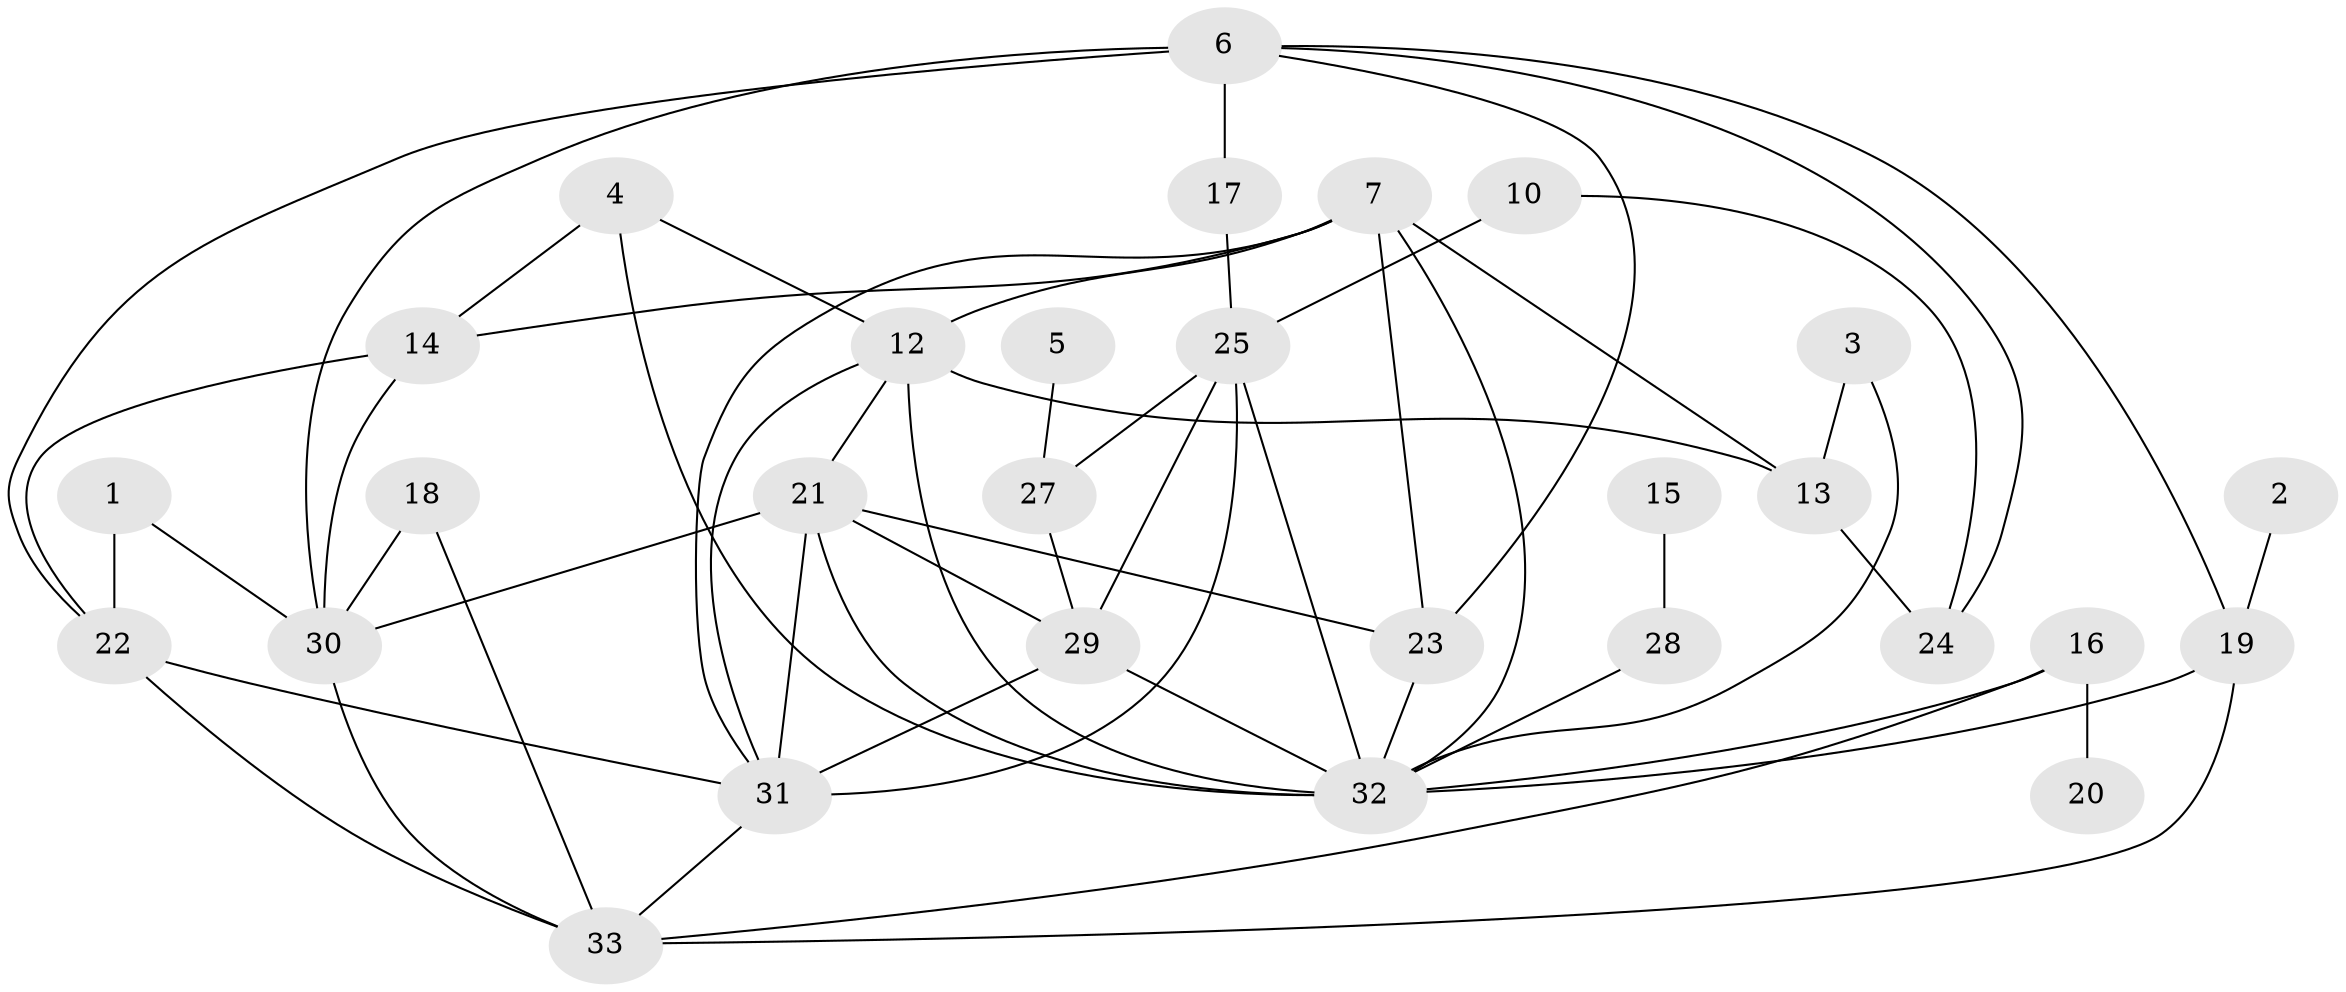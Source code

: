 // original degree distribution, {3: 0.2727272727272727, 4: 0.10606060606060606, 5: 0.10606060606060606, 2: 0.18181818181818182, 1: 0.19696969696969696, 7: 0.015151515151515152, 6: 0.045454545454545456, 0: 0.045454545454545456, 8: 0.015151515151515152, 11: 0.015151515151515152}
// Generated by graph-tools (version 1.1) at 2025/25/03/09/25 03:25:15]
// undirected, 29 vertices, 57 edges
graph export_dot {
graph [start="1"]
  node [color=gray90,style=filled];
  1;
  2;
  3;
  4;
  5;
  6;
  7;
  10;
  12;
  13;
  14;
  15;
  16;
  17;
  18;
  19;
  20;
  21;
  22;
  23;
  24;
  25;
  27;
  28;
  29;
  30;
  31;
  32;
  33;
  1 -- 22 [weight=1.0];
  1 -- 30 [weight=1.0];
  2 -- 19 [weight=1.0];
  3 -- 13 [weight=1.0];
  3 -- 32 [weight=1.0];
  4 -- 12 [weight=1.0];
  4 -- 14 [weight=1.0];
  4 -- 32 [weight=1.0];
  5 -- 27 [weight=1.0];
  6 -- 17 [weight=2.0];
  6 -- 19 [weight=1.0];
  6 -- 22 [weight=1.0];
  6 -- 23 [weight=1.0];
  6 -- 24 [weight=1.0];
  6 -- 30 [weight=1.0];
  7 -- 12 [weight=1.0];
  7 -- 13 [weight=1.0];
  7 -- 14 [weight=1.0];
  7 -- 23 [weight=1.0];
  7 -- 31 [weight=1.0];
  7 -- 32 [weight=1.0];
  10 -- 24 [weight=1.0];
  10 -- 25 [weight=1.0];
  12 -- 13 [weight=2.0];
  12 -- 21 [weight=1.0];
  12 -- 31 [weight=1.0];
  12 -- 32 [weight=1.0];
  13 -- 24 [weight=1.0];
  14 -- 22 [weight=1.0];
  14 -- 30 [weight=1.0];
  15 -- 28 [weight=1.0];
  16 -- 20 [weight=1.0];
  16 -- 32 [weight=1.0];
  16 -- 33 [weight=1.0];
  17 -- 25 [weight=1.0];
  18 -- 30 [weight=1.0];
  18 -- 33 [weight=1.0];
  19 -- 32 [weight=1.0];
  19 -- 33 [weight=1.0];
  21 -- 23 [weight=1.0];
  21 -- 29 [weight=1.0];
  21 -- 30 [weight=1.0];
  21 -- 31 [weight=2.0];
  21 -- 32 [weight=1.0];
  22 -- 31 [weight=1.0];
  22 -- 33 [weight=1.0];
  23 -- 32 [weight=2.0];
  25 -- 27 [weight=1.0];
  25 -- 29 [weight=2.0];
  25 -- 31 [weight=2.0];
  25 -- 32 [weight=3.0];
  27 -- 29 [weight=1.0];
  28 -- 32 [weight=1.0];
  29 -- 31 [weight=1.0];
  29 -- 32 [weight=1.0];
  30 -- 33 [weight=1.0];
  31 -- 33 [weight=1.0];
}
